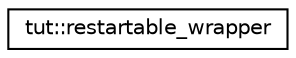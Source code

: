 digraph G
{
  edge [fontname="Helvetica",fontsize="10",labelfontname="Helvetica",labelfontsize="10"];
  node [fontname="Helvetica",fontsize="10",shape=record];
  rankdir="LR";
  Node1 [label="tut::restartable_wrapper",height=0.2,width=0.4,color="black", fillcolor="white", style="filled",URL="$classtut_1_1restartable__wrapper.html",tooltip="Restartable test runner wrapper."];
}
